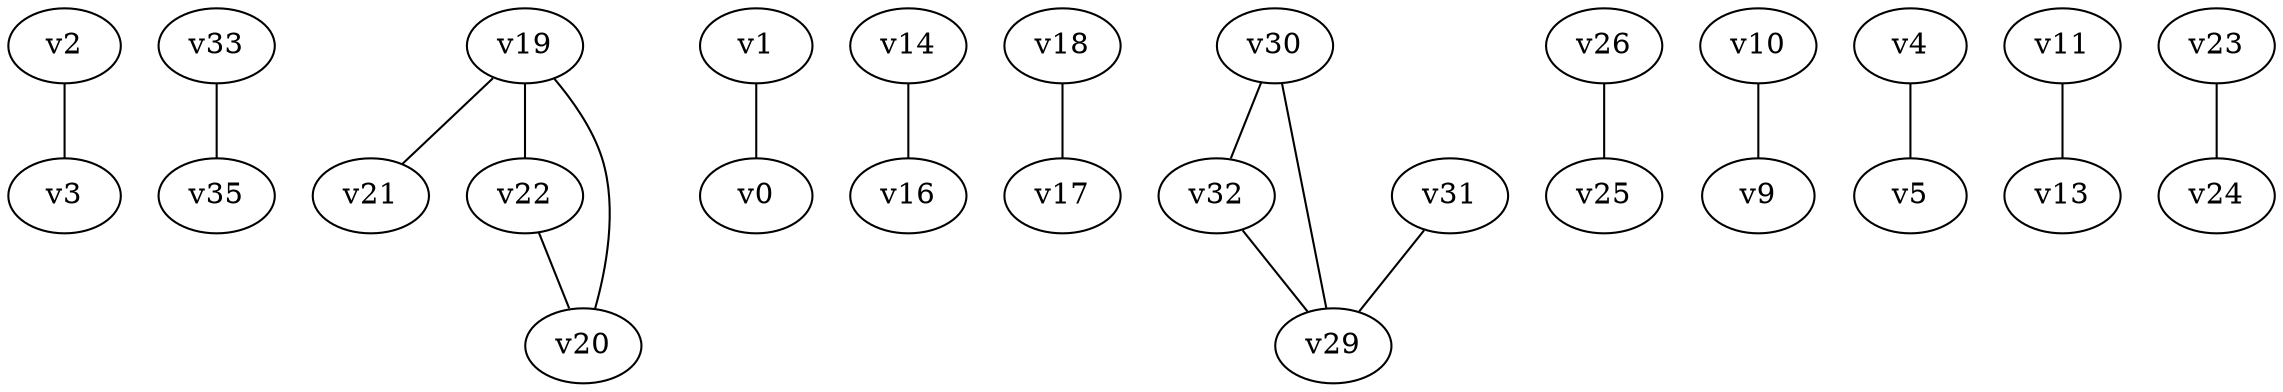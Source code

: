 digraph ConflictGraph {v2 -> v3 [arrowhead=none];v33 -> v35 [arrowhead=none];v19 -> v21 [arrowhead=none];v1 -> v0 [arrowhead=none];v14 -> v16 [arrowhead=none];v18 -> v17 [arrowhead=none];v32 -> v29 [arrowhead=none];v26 -> v25 [arrowhead=none];v10 -> v9 [arrowhead=none];v30 -> v29 [arrowhead=none];v19 -> v22 [arrowhead=none];v4 -> v5 [arrowhead=none];v30 -> v32 [arrowhead=none];v19 -> v20 [arrowhead=none];v22 -> v20 [arrowhead=none];v11 -> v13 [arrowhead=none];v31 -> v29 [arrowhead=none];v23 -> v24 [arrowhead=none];}
